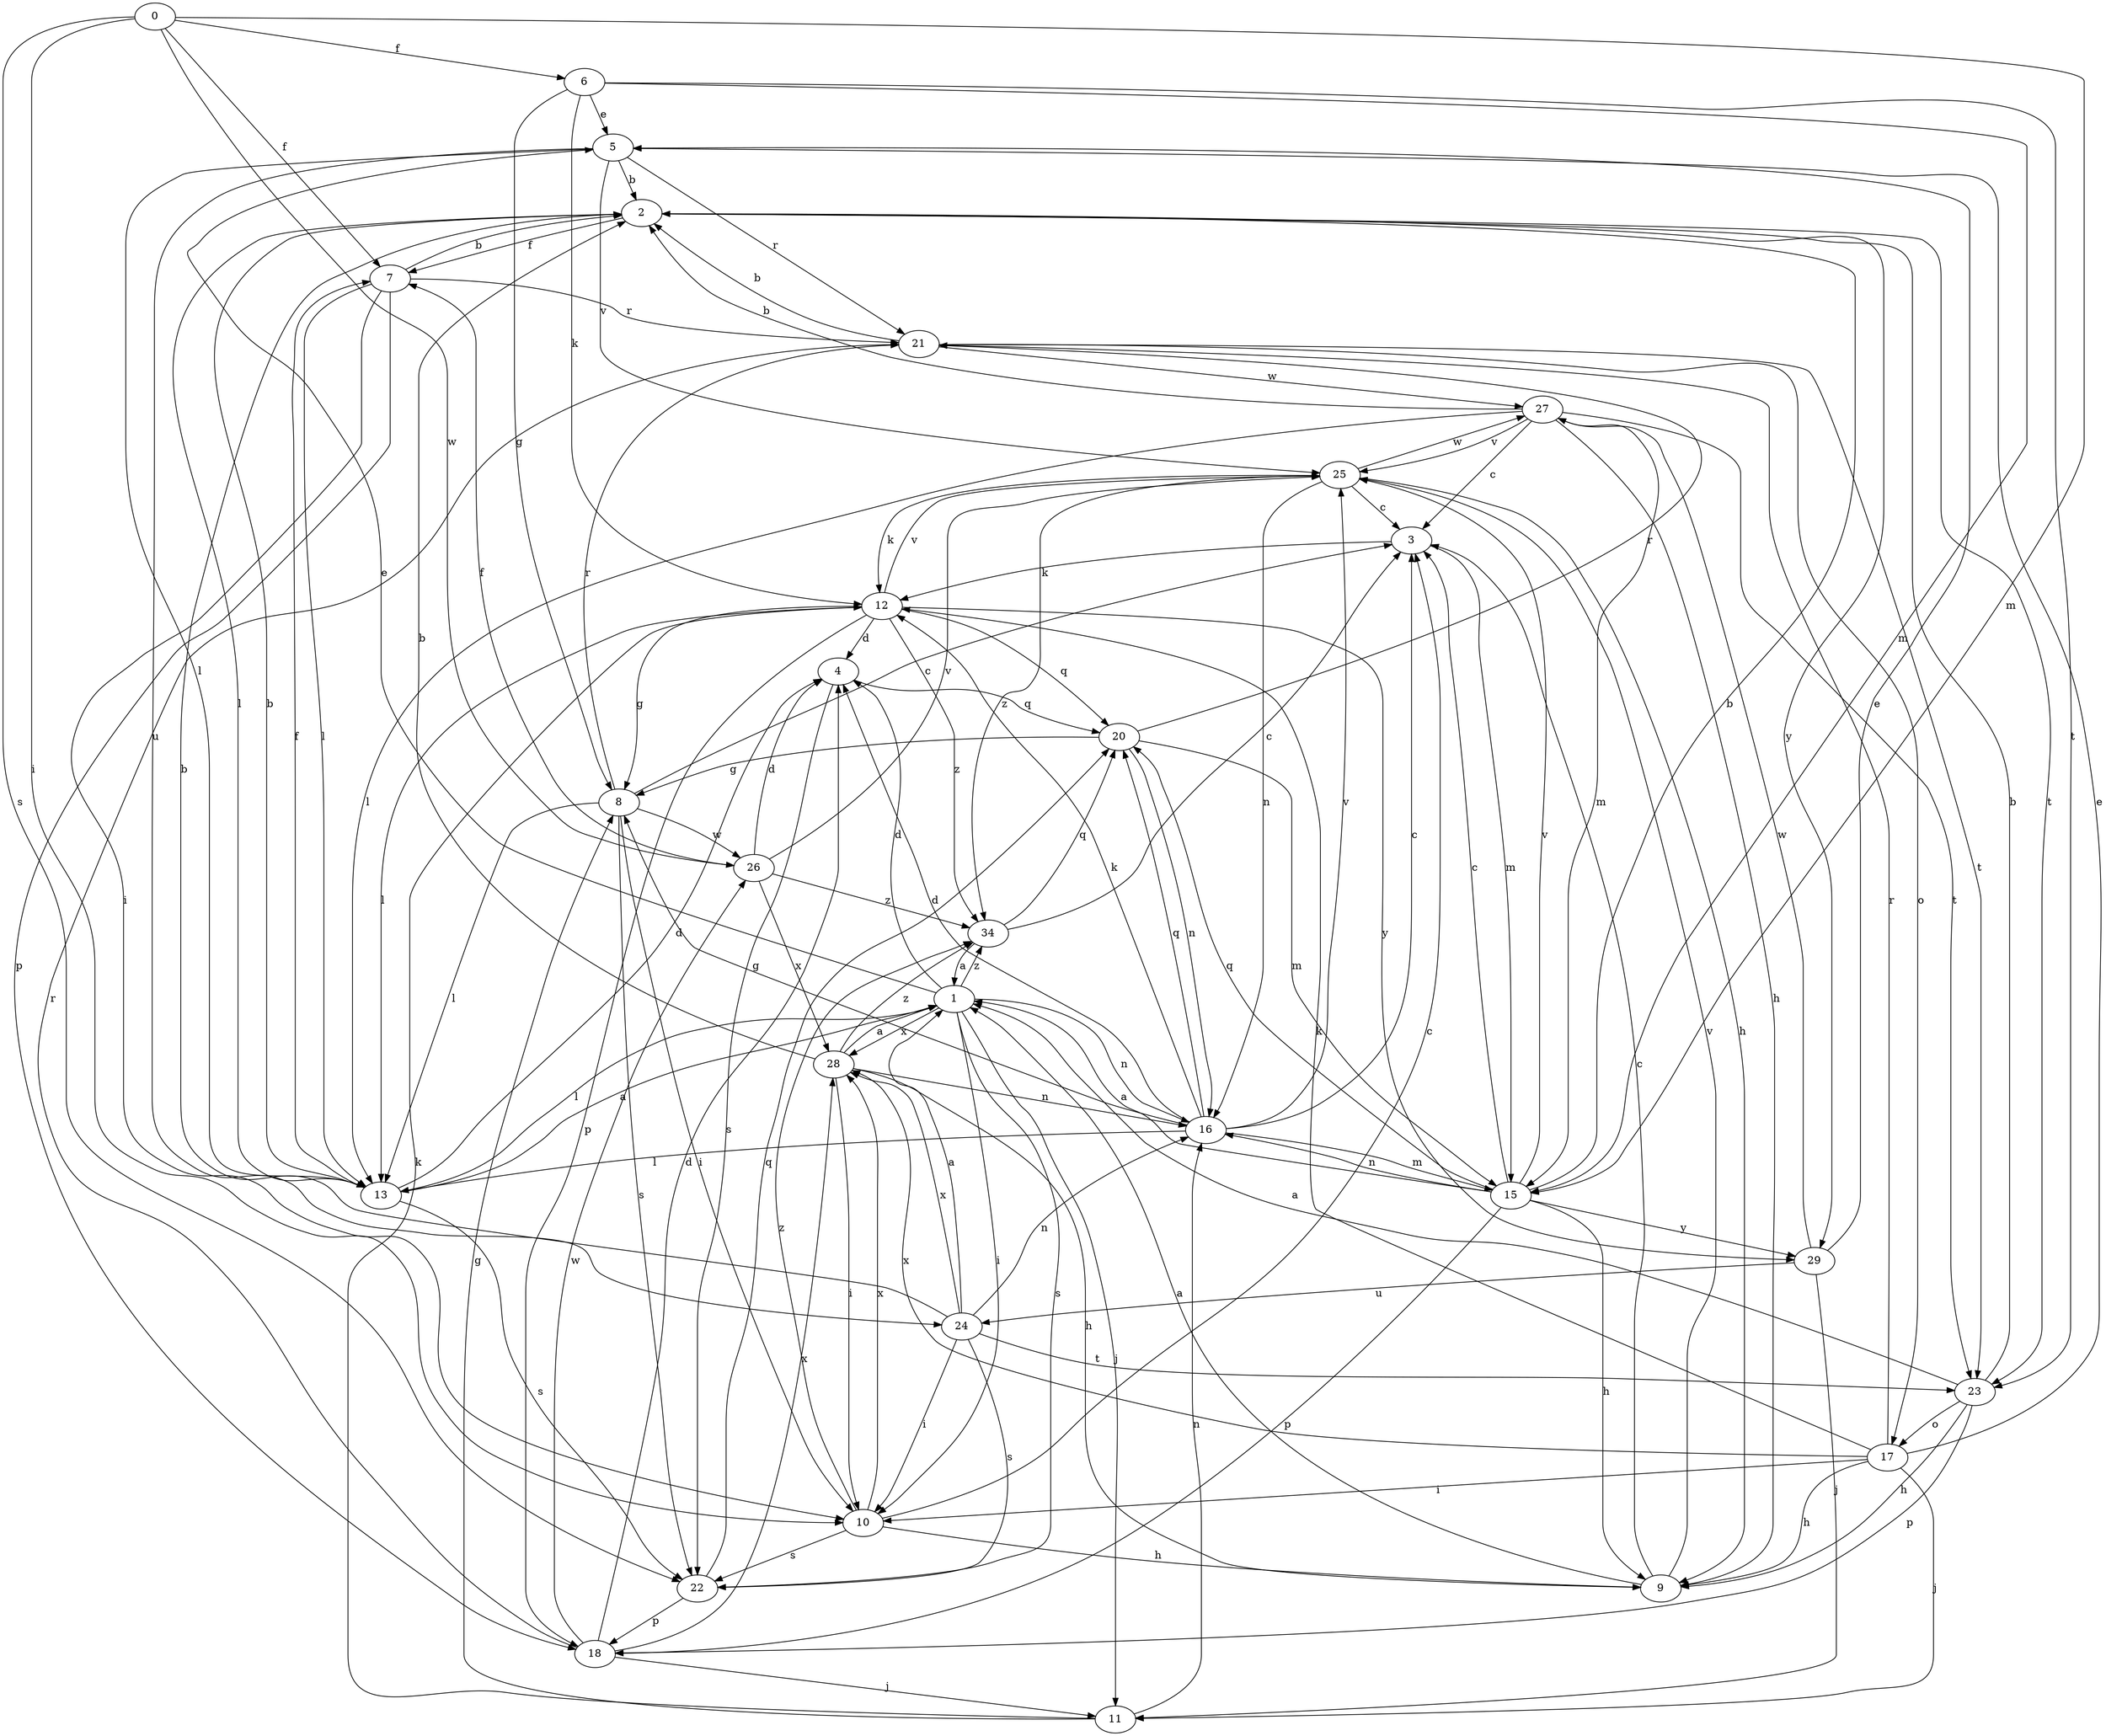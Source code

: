 strict digraph  {
0;
1;
2;
3;
4;
5;
6;
7;
8;
9;
10;
11;
12;
13;
15;
16;
17;
18;
20;
21;
22;
23;
24;
25;
26;
27;
28;
29;
34;
0 -> 6  [label=f];
0 -> 7  [label=f];
0 -> 10  [label=i];
0 -> 15  [label=m];
0 -> 22  [label=s];
0 -> 26  [label=w];
1 -> 4  [label=d];
1 -> 5  [label=e];
1 -> 10  [label=i];
1 -> 11  [label=j];
1 -> 13  [label=l];
1 -> 16  [label=n];
1 -> 22  [label=s];
1 -> 28  [label=x];
1 -> 34  [label=z];
2 -> 7  [label=f];
2 -> 13  [label=l];
2 -> 23  [label=t];
2 -> 29  [label=y];
3 -> 12  [label=k];
3 -> 15  [label=m];
4 -> 20  [label=q];
4 -> 22  [label=s];
5 -> 2  [label=b];
5 -> 13  [label=l];
5 -> 21  [label=r];
5 -> 24  [label=u];
5 -> 25  [label=v];
6 -> 5  [label=e];
6 -> 8  [label=g];
6 -> 12  [label=k];
6 -> 15  [label=m];
6 -> 23  [label=t];
7 -> 2  [label=b];
7 -> 10  [label=i];
7 -> 13  [label=l];
7 -> 18  [label=p];
7 -> 21  [label=r];
8 -> 3  [label=c];
8 -> 10  [label=i];
8 -> 13  [label=l];
8 -> 21  [label=r];
8 -> 22  [label=s];
8 -> 26  [label=w];
9 -> 1  [label=a];
9 -> 3  [label=c];
9 -> 25  [label=v];
10 -> 3  [label=c];
10 -> 9  [label=h];
10 -> 22  [label=s];
10 -> 28  [label=x];
10 -> 34  [label=z];
11 -> 8  [label=g];
11 -> 12  [label=k];
11 -> 16  [label=n];
12 -> 4  [label=d];
12 -> 8  [label=g];
12 -> 13  [label=l];
12 -> 18  [label=p];
12 -> 20  [label=q];
12 -> 25  [label=v];
12 -> 29  [label=y];
12 -> 34  [label=z];
13 -> 1  [label=a];
13 -> 2  [label=b];
13 -> 4  [label=d];
13 -> 7  [label=f];
13 -> 22  [label=s];
15 -> 1  [label=a];
15 -> 2  [label=b];
15 -> 3  [label=c];
15 -> 9  [label=h];
15 -> 16  [label=n];
15 -> 18  [label=p];
15 -> 20  [label=q];
15 -> 25  [label=v];
15 -> 29  [label=y];
16 -> 3  [label=c];
16 -> 4  [label=d];
16 -> 8  [label=g];
16 -> 12  [label=k];
16 -> 13  [label=l];
16 -> 15  [label=m];
16 -> 20  [label=q];
16 -> 25  [label=v];
17 -> 5  [label=e];
17 -> 9  [label=h];
17 -> 10  [label=i];
17 -> 11  [label=j];
17 -> 12  [label=k];
17 -> 21  [label=r];
17 -> 28  [label=x];
18 -> 4  [label=d];
18 -> 11  [label=j];
18 -> 21  [label=r];
18 -> 26  [label=w];
18 -> 28  [label=x];
20 -> 8  [label=g];
20 -> 15  [label=m];
20 -> 16  [label=n];
20 -> 21  [label=r];
21 -> 2  [label=b];
21 -> 17  [label=o];
21 -> 23  [label=t];
21 -> 27  [label=w];
22 -> 18  [label=p];
22 -> 20  [label=q];
23 -> 1  [label=a];
23 -> 2  [label=b];
23 -> 9  [label=h];
23 -> 17  [label=o];
23 -> 18  [label=p];
24 -> 1  [label=a];
24 -> 2  [label=b];
24 -> 10  [label=i];
24 -> 16  [label=n];
24 -> 22  [label=s];
24 -> 23  [label=t];
24 -> 28  [label=x];
25 -> 3  [label=c];
25 -> 9  [label=h];
25 -> 12  [label=k];
25 -> 16  [label=n];
25 -> 27  [label=w];
25 -> 34  [label=z];
26 -> 4  [label=d];
26 -> 7  [label=f];
26 -> 25  [label=v];
26 -> 28  [label=x];
26 -> 34  [label=z];
27 -> 2  [label=b];
27 -> 3  [label=c];
27 -> 9  [label=h];
27 -> 13  [label=l];
27 -> 15  [label=m];
27 -> 23  [label=t];
27 -> 25  [label=v];
28 -> 1  [label=a];
28 -> 2  [label=b];
28 -> 9  [label=h];
28 -> 10  [label=i];
28 -> 16  [label=n];
28 -> 34  [label=z];
29 -> 5  [label=e];
29 -> 11  [label=j];
29 -> 24  [label=u];
29 -> 27  [label=w];
34 -> 1  [label=a];
34 -> 3  [label=c];
34 -> 20  [label=q];
}
